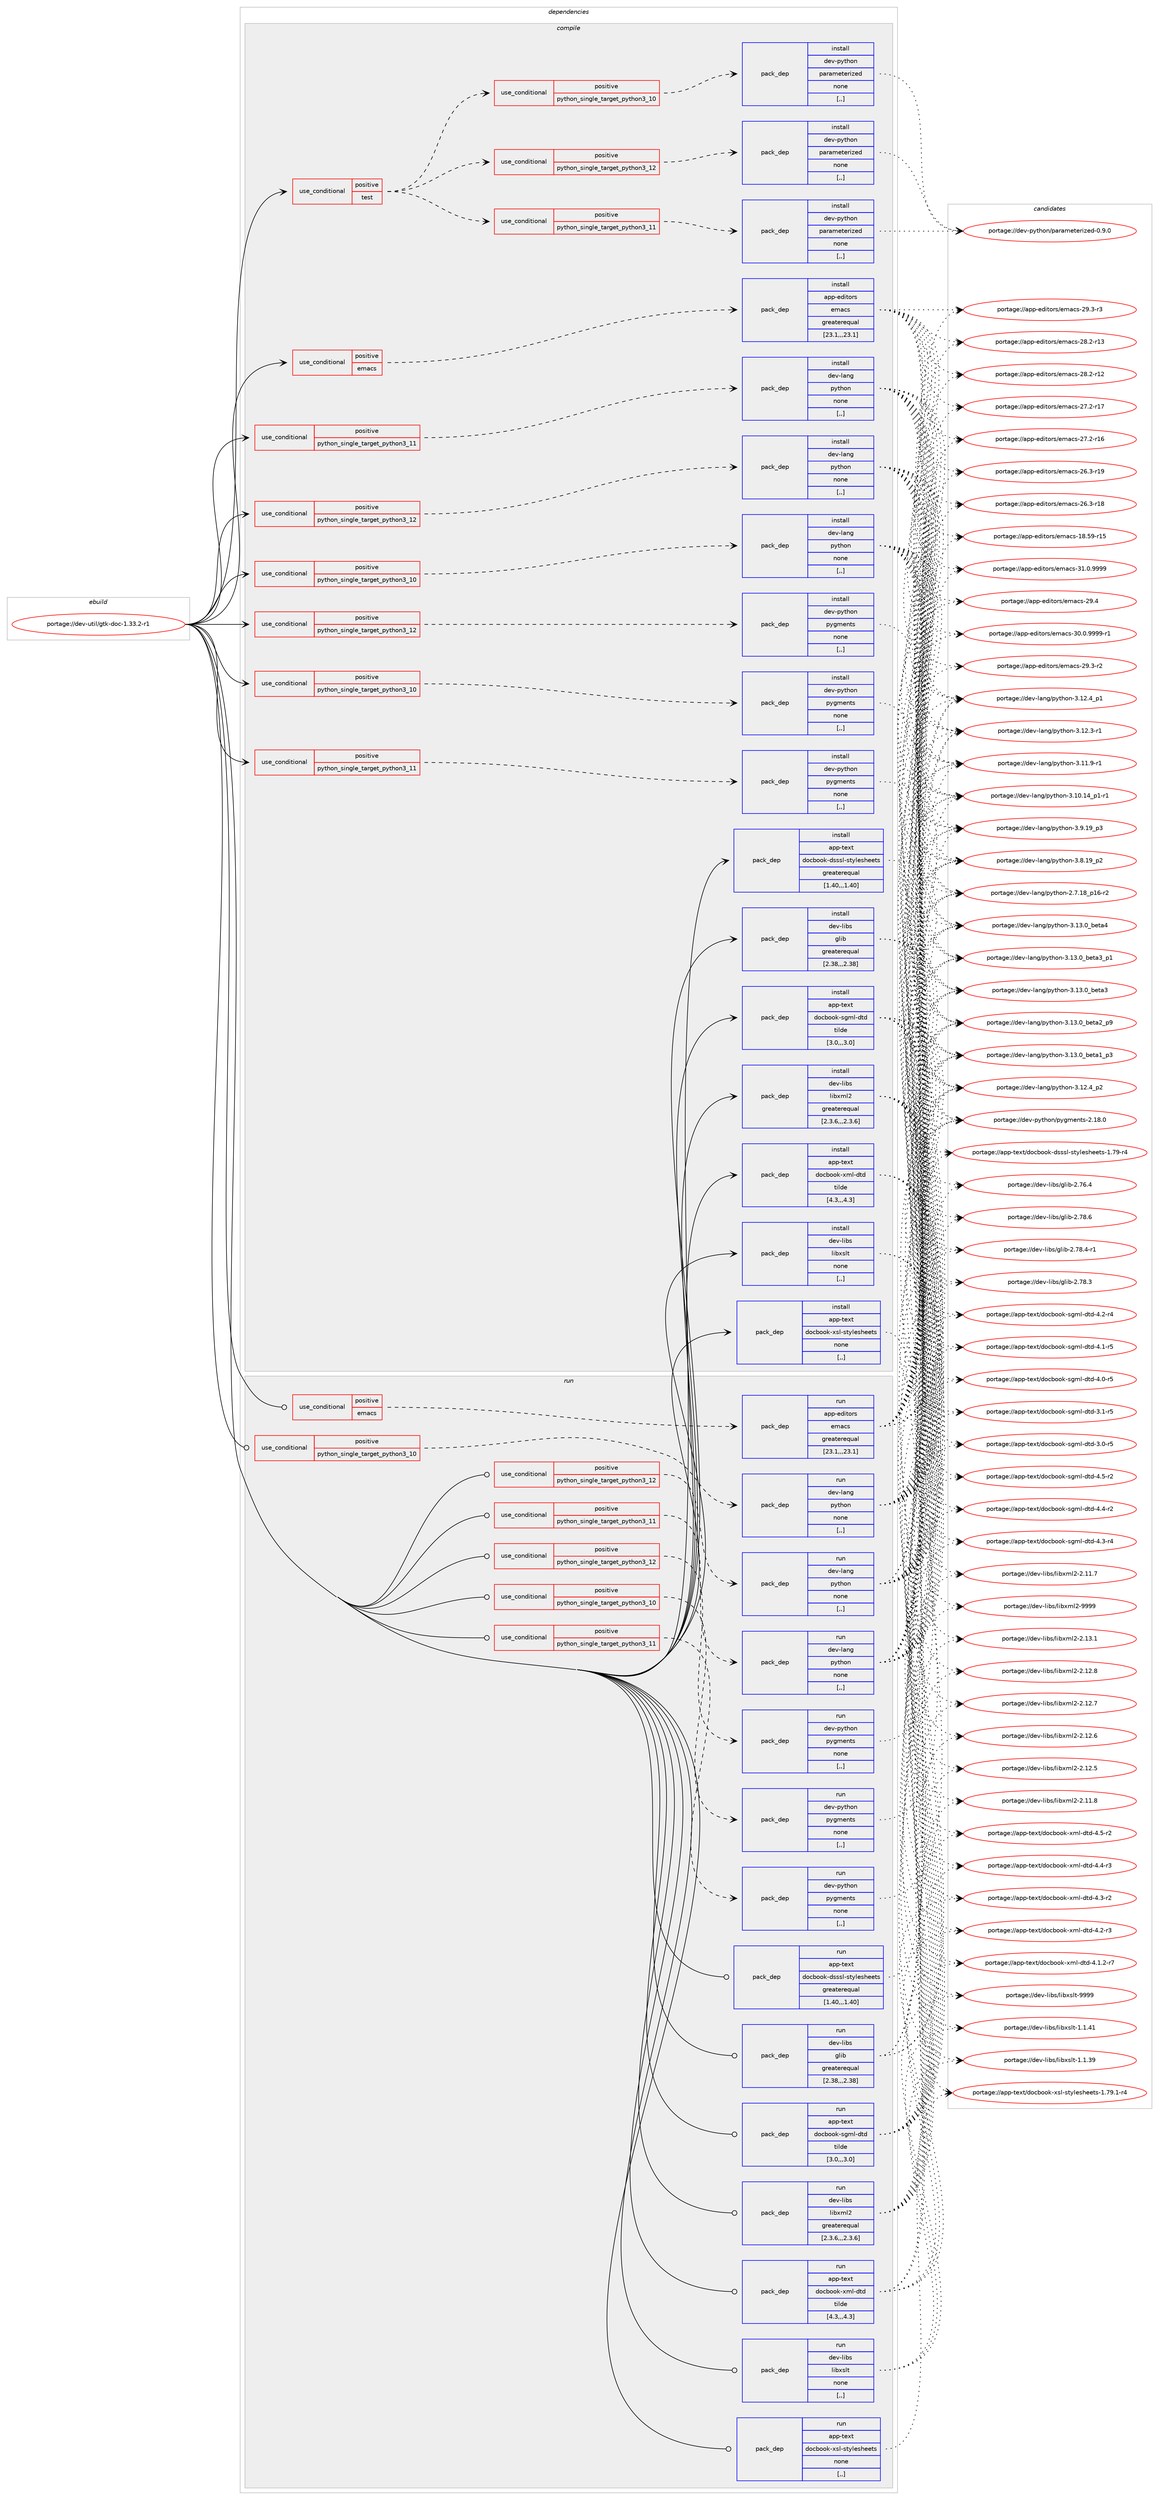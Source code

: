 digraph prolog {

# *************
# Graph options
# *************

newrank=true;
concentrate=true;
compound=true;
graph [rankdir=LR,fontname=Helvetica,fontsize=10,ranksep=1.5];#, ranksep=2.5, nodesep=0.2];
edge  [arrowhead=vee];
node  [fontname=Helvetica,fontsize=10];

# **********
# The ebuild
# **********

subgraph cluster_leftcol {
color=gray;
label=<<i>ebuild</i>>;
id [label="portage://dev-util/gtk-doc-1.33.2-r1", color=red, width=4, href="../dev-util/gtk-doc-1.33.2-r1.svg"];
}

# ****************
# The dependencies
# ****************

subgraph cluster_midcol {
color=gray;
label=<<i>dependencies</i>>;
subgraph cluster_compile {
fillcolor="#eeeeee";
style=filled;
label=<<i>compile</i>>;
subgraph cond60608 {
dependency214892 [label=<<TABLE BORDER="0" CELLBORDER="1" CELLSPACING="0" CELLPADDING="4"><TR><TD ROWSPAN="3" CELLPADDING="10">use_conditional</TD></TR><TR><TD>positive</TD></TR><TR><TD>emacs</TD></TR></TABLE>>, shape=none, color=red];
subgraph pack152875 {
dependency214893 [label=<<TABLE BORDER="0" CELLBORDER="1" CELLSPACING="0" CELLPADDING="4" WIDTH="220"><TR><TD ROWSPAN="6" CELLPADDING="30">pack_dep</TD></TR><TR><TD WIDTH="110">install</TD></TR><TR><TD>app-editors</TD></TR><TR><TD>emacs</TD></TR><TR><TD>greaterequal</TD></TR><TR><TD>[23.1,,,23.1]</TD></TR></TABLE>>, shape=none, color=blue];
}
dependency214892:e -> dependency214893:w [weight=20,style="dashed",arrowhead="vee"];
}
id:e -> dependency214892:w [weight=20,style="solid",arrowhead="vee"];
subgraph cond60609 {
dependency214894 [label=<<TABLE BORDER="0" CELLBORDER="1" CELLSPACING="0" CELLPADDING="4"><TR><TD ROWSPAN="3" CELLPADDING="10">use_conditional</TD></TR><TR><TD>positive</TD></TR><TR><TD>python_single_target_python3_10</TD></TR></TABLE>>, shape=none, color=red];
subgraph pack152876 {
dependency214895 [label=<<TABLE BORDER="0" CELLBORDER="1" CELLSPACING="0" CELLPADDING="4" WIDTH="220"><TR><TD ROWSPAN="6" CELLPADDING="30">pack_dep</TD></TR><TR><TD WIDTH="110">install</TD></TR><TR><TD>dev-lang</TD></TR><TR><TD>python</TD></TR><TR><TD>none</TD></TR><TR><TD>[,,]</TD></TR></TABLE>>, shape=none, color=blue];
}
dependency214894:e -> dependency214895:w [weight=20,style="dashed",arrowhead="vee"];
}
id:e -> dependency214894:w [weight=20,style="solid",arrowhead="vee"];
subgraph cond60610 {
dependency214896 [label=<<TABLE BORDER="0" CELLBORDER="1" CELLSPACING="0" CELLPADDING="4"><TR><TD ROWSPAN="3" CELLPADDING="10">use_conditional</TD></TR><TR><TD>positive</TD></TR><TR><TD>python_single_target_python3_10</TD></TR></TABLE>>, shape=none, color=red];
subgraph pack152877 {
dependency214897 [label=<<TABLE BORDER="0" CELLBORDER="1" CELLSPACING="0" CELLPADDING="4" WIDTH="220"><TR><TD ROWSPAN="6" CELLPADDING="30">pack_dep</TD></TR><TR><TD WIDTH="110">install</TD></TR><TR><TD>dev-python</TD></TR><TR><TD>pygments</TD></TR><TR><TD>none</TD></TR><TR><TD>[,,]</TD></TR></TABLE>>, shape=none, color=blue];
}
dependency214896:e -> dependency214897:w [weight=20,style="dashed",arrowhead="vee"];
}
id:e -> dependency214896:w [weight=20,style="solid",arrowhead="vee"];
subgraph cond60611 {
dependency214898 [label=<<TABLE BORDER="0" CELLBORDER="1" CELLSPACING="0" CELLPADDING="4"><TR><TD ROWSPAN="3" CELLPADDING="10">use_conditional</TD></TR><TR><TD>positive</TD></TR><TR><TD>python_single_target_python3_11</TD></TR></TABLE>>, shape=none, color=red];
subgraph pack152878 {
dependency214899 [label=<<TABLE BORDER="0" CELLBORDER="1" CELLSPACING="0" CELLPADDING="4" WIDTH="220"><TR><TD ROWSPAN="6" CELLPADDING="30">pack_dep</TD></TR><TR><TD WIDTH="110">install</TD></TR><TR><TD>dev-lang</TD></TR><TR><TD>python</TD></TR><TR><TD>none</TD></TR><TR><TD>[,,]</TD></TR></TABLE>>, shape=none, color=blue];
}
dependency214898:e -> dependency214899:w [weight=20,style="dashed",arrowhead="vee"];
}
id:e -> dependency214898:w [weight=20,style="solid",arrowhead="vee"];
subgraph cond60612 {
dependency214900 [label=<<TABLE BORDER="0" CELLBORDER="1" CELLSPACING="0" CELLPADDING="4"><TR><TD ROWSPAN="3" CELLPADDING="10">use_conditional</TD></TR><TR><TD>positive</TD></TR><TR><TD>python_single_target_python3_11</TD></TR></TABLE>>, shape=none, color=red];
subgraph pack152879 {
dependency214901 [label=<<TABLE BORDER="0" CELLBORDER="1" CELLSPACING="0" CELLPADDING="4" WIDTH="220"><TR><TD ROWSPAN="6" CELLPADDING="30">pack_dep</TD></TR><TR><TD WIDTH="110">install</TD></TR><TR><TD>dev-python</TD></TR><TR><TD>pygments</TD></TR><TR><TD>none</TD></TR><TR><TD>[,,]</TD></TR></TABLE>>, shape=none, color=blue];
}
dependency214900:e -> dependency214901:w [weight=20,style="dashed",arrowhead="vee"];
}
id:e -> dependency214900:w [weight=20,style="solid",arrowhead="vee"];
subgraph cond60613 {
dependency214902 [label=<<TABLE BORDER="0" CELLBORDER="1" CELLSPACING="0" CELLPADDING="4"><TR><TD ROWSPAN="3" CELLPADDING="10">use_conditional</TD></TR><TR><TD>positive</TD></TR><TR><TD>python_single_target_python3_12</TD></TR></TABLE>>, shape=none, color=red];
subgraph pack152880 {
dependency214903 [label=<<TABLE BORDER="0" CELLBORDER="1" CELLSPACING="0" CELLPADDING="4" WIDTH="220"><TR><TD ROWSPAN="6" CELLPADDING="30">pack_dep</TD></TR><TR><TD WIDTH="110">install</TD></TR><TR><TD>dev-lang</TD></TR><TR><TD>python</TD></TR><TR><TD>none</TD></TR><TR><TD>[,,]</TD></TR></TABLE>>, shape=none, color=blue];
}
dependency214902:e -> dependency214903:w [weight=20,style="dashed",arrowhead="vee"];
}
id:e -> dependency214902:w [weight=20,style="solid",arrowhead="vee"];
subgraph cond60614 {
dependency214904 [label=<<TABLE BORDER="0" CELLBORDER="1" CELLSPACING="0" CELLPADDING="4"><TR><TD ROWSPAN="3" CELLPADDING="10">use_conditional</TD></TR><TR><TD>positive</TD></TR><TR><TD>python_single_target_python3_12</TD></TR></TABLE>>, shape=none, color=red];
subgraph pack152881 {
dependency214905 [label=<<TABLE BORDER="0" CELLBORDER="1" CELLSPACING="0" CELLPADDING="4" WIDTH="220"><TR><TD ROWSPAN="6" CELLPADDING="30">pack_dep</TD></TR><TR><TD WIDTH="110">install</TD></TR><TR><TD>dev-python</TD></TR><TR><TD>pygments</TD></TR><TR><TD>none</TD></TR><TR><TD>[,,]</TD></TR></TABLE>>, shape=none, color=blue];
}
dependency214904:e -> dependency214905:w [weight=20,style="dashed",arrowhead="vee"];
}
id:e -> dependency214904:w [weight=20,style="solid",arrowhead="vee"];
subgraph cond60615 {
dependency214906 [label=<<TABLE BORDER="0" CELLBORDER="1" CELLSPACING="0" CELLPADDING="4"><TR><TD ROWSPAN="3" CELLPADDING="10">use_conditional</TD></TR><TR><TD>positive</TD></TR><TR><TD>test</TD></TR></TABLE>>, shape=none, color=red];
subgraph cond60616 {
dependency214907 [label=<<TABLE BORDER="0" CELLBORDER="1" CELLSPACING="0" CELLPADDING="4"><TR><TD ROWSPAN="3" CELLPADDING="10">use_conditional</TD></TR><TR><TD>positive</TD></TR><TR><TD>python_single_target_python3_10</TD></TR></TABLE>>, shape=none, color=red];
subgraph pack152882 {
dependency214908 [label=<<TABLE BORDER="0" CELLBORDER="1" CELLSPACING="0" CELLPADDING="4" WIDTH="220"><TR><TD ROWSPAN="6" CELLPADDING="30">pack_dep</TD></TR><TR><TD WIDTH="110">install</TD></TR><TR><TD>dev-python</TD></TR><TR><TD>parameterized</TD></TR><TR><TD>none</TD></TR><TR><TD>[,,]</TD></TR></TABLE>>, shape=none, color=blue];
}
dependency214907:e -> dependency214908:w [weight=20,style="dashed",arrowhead="vee"];
}
dependency214906:e -> dependency214907:w [weight=20,style="dashed",arrowhead="vee"];
subgraph cond60617 {
dependency214909 [label=<<TABLE BORDER="0" CELLBORDER="1" CELLSPACING="0" CELLPADDING="4"><TR><TD ROWSPAN="3" CELLPADDING="10">use_conditional</TD></TR><TR><TD>positive</TD></TR><TR><TD>python_single_target_python3_11</TD></TR></TABLE>>, shape=none, color=red];
subgraph pack152883 {
dependency214910 [label=<<TABLE BORDER="0" CELLBORDER="1" CELLSPACING="0" CELLPADDING="4" WIDTH="220"><TR><TD ROWSPAN="6" CELLPADDING="30">pack_dep</TD></TR><TR><TD WIDTH="110">install</TD></TR><TR><TD>dev-python</TD></TR><TR><TD>parameterized</TD></TR><TR><TD>none</TD></TR><TR><TD>[,,]</TD></TR></TABLE>>, shape=none, color=blue];
}
dependency214909:e -> dependency214910:w [weight=20,style="dashed",arrowhead="vee"];
}
dependency214906:e -> dependency214909:w [weight=20,style="dashed",arrowhead="vee"];
subgraph cond60618 {
dependency214911 [label=<<TABLE BORDER="0" CELLBORDER="1" CELLSPACING="0" CELLPADDING="4"><TR><TD ROWSPAN="3" CELLPADDING="10">use_conditional</TD></TR><TR><TD>positive</TD></TR><TR><TD>python_single_target_python3_12</TD></TR></TABLE>>, shape=none, color=red];
subgraph pack152884 {
dependency214912 [label=<<TABLE BORDER="0" CELLBORDER="1" CELLSPACING="0" CELLPADDING="4" WIDTH="220"><TR><TD ROWSPAN="6" CELLPADDING="30">pack_dep</TD></TR><TR><TD WIDTH="110">install</TD></TR><TR><TD>dev-python</TD></TR><TR><TD>parameterized</TD></TR><TR><TD>none</TD></TR><TR><TD>[,,]</TD></TR></TABLE>>, shape=none, color=blue];
}
dependency214911:e -> dependency214912:w [weight=20,style="dashed",arrowhead="vee"];
}
dependency214906:e -> dependency214911:w [weight=20,style="dashed",arrowhead="vee"];
}
id:e -> dependency214906:w [weight=20,style="solid",arrowhead="vee"];
subgraph pack152885 {
dependency214913 [label=<<TABLE BORDER="0" CELLBORDER="1" CELLSPACING="0" CELLPADDING="4" WIDTH="220"><TR><TD ROWSPAN="6" CELLPADDING="30">pack_dep</TD></TR><TR><TD WIDTH="110">install</TD></TR><TR><TD>app-text</TD></TR><TR><TD>docbook-dsssl-stylesheets</TD></TR><TR><TD>greaterequal</TD></TR><TR><TD>[1.40,,,1.40]</TD></TR></TABLE>>, shape=none, color=blue];
}
id:e -> dependency214913:w [weight=20,style="solid",arrowhead="vee"];
subgraph pack152886 {
dependency214914 [label=<<TABLE BORDER="0" CELLBORDER="1" CELLSPACING="0" CELLPADDING="4" WIDTH="220"><TR><TD ROWSPAN="6" CELLPADDING="30">pack_dep</TD></TR><TR><TD WIDTH="110">install</TD></TR><TR><TD>app-text</TD></TR><TR><TD>docbook-sgml-dtd</TD></TR><TR><TD>tilde</TD></TR><TR><TD>[3.0,,,3.0]</TD></TR></TABLE>>, shape=none, color=blue];
}
id:e -> dependency214914:w [weight=20,style="solid",arrowhead="vee"];
subgraph pack152887 {
dependency214915 [label=<<TABLE BORDER="0" CELLBORDER="1" CELLSPACING="0" CELLPADDING="4" WIDTH="220"><TR><TD ROWSPAN="6" CELLPADDING="30">pack_dep</TD></TR><TR><TD WIDTH="110">install</TD></TR><TR><TD>app-text</TD></TR><TR><TD>docbook-xml-dtd</TD></TR><TR><TD>tilde</TD></TR><TR><TD>[4.3,,,4.3]</TD></TR></TABLE>>, shape=none, color=blue];
}
id:e -> dependency214915:w [weight=20,style="solid",arrowhead="vee"];
subgraph pack152888 {
dependency214916 [label=<<TABLE BORDER="0" CELLBORDER="1" CELLSPACING="0" CELLPADDING="4" WIDTH="220"><TR><TD ROWSPAN="6" CELLPADDING="30">pack_dep</TD></TR><TR><TD WIDTH="110">install</TD></TR><TR><TD>app-text</TD></TR><TR><TD>docbook-xsl-stylesheets</TD></TR><TR><TD>none</TD></TR><TR><TD>[,,]</TD></TR></TABLE>>, shape=none, color=blue];
}
id:e -> dependency214916:w [weight=20,style="solid",arrowhead="vee"];
subgraph pack152889 {
dependency214917 [label=<<TABLE BORDER="0" CELLBORDER="1" CELLSPACING="0" CELLPADDING="4" WIDTH="220"><TR><TD ROWSPAN="6" CELLPADDING="30">pack_dep</TD></TR><TR><TD WIDTH="110">install</TD></TR><TR><TD>dev-libs</TD></TR><TR><TD>glib</TD></TR><TR><TD>greaterequal</TD></TR><TR><TD>[2.38,,,2.38]</TD></TR></TABLE>>, shape=none, color=blue];
}
id:e -> dependency214917:w [weight=20,style="solid",arrowhead="vee"];
subgraph pack152890 {
dependency214918 [label=<<TABLE BORDER="0" CELLBORDER="1" CELLSPACING="0" CELLPADDING="4" WIDTH="220"><TR><TD ROWSPAN="6" CELLPADDING="30">pack_dep</TD></TR><TR><TD WIDTH="110">install</TD></TR><TR><TD>dev-libs</TD></TR><TR><TD>libxml2</TD></TR><TR><TD>greaterequal</TD></TR><TR><TD>[2.3.6,,,2.3.6]</TD></TR></TABLE>>, shape=none, color=blue];
}
id:e -> dependency214918:w [weight=20,style="solid",arrowhead="vee"];
subgraph pack152891 {
dependency214919 [label=<<TABLE BORDER="0" CELLBORDER="1" CELLSPACING="0" CELLPADDING="4" WIDTH="220"><TR><TD ROWSPAN="6" CELLPADDING="30">pack_dep</TD></TR><TR><TD WIDTH="110">install</TD></TR><TR><TD>dev-libs</TD></TR><TR><TD>libxslt</TD></TR><TR><TD>none</TD></TR><TR><TD>[,,]</TD></TR></TABLE>>, shape=none, color=blue];
}
id:e -> dependency214919:w [weight=20,style="solid",arrowhead="vee"];
}
subgraph cluster_compileandrun {
fillcolor="#eeeeee";
style=filled;
label=<<i>compile and run</i>>;
}
subgraph cluster_run {
fillcolor="#eeeeee";
style=filled;
label=<<i>run</i>>;
subgraph cond60619 {
dependency214920 [label=<<TABLE BORDER="0" CELLBORDER="1" CELLSPACING="0" CELLPADDING="4"><TR><TD ROWSPAN="3" CELLPADDING="10">use_conditional</TD></TR><TR><TD>positive</TD></TR><TR><TD>emacs</TD></TR></TABLE>>, shape=none, color=red];
subgraph pack152892 {
dependency214921 [label=<<TABLE BORDER="0" CELLBORDER="1" CELLSPACING="0" CELLPADDING="4" WIDTH="220"><TR><TD ROWSPAN="6" CELLPADDING="30">pack_dep</TD></TR><TR><TD WIDTH="110">run</TD></TR><TR><TD>app-editors</TD></TR><TR><TD>emacs</TD></TR><TR><TD>greaterequal</TD></TR><TR><TD>[23.1,,,23.1]</TD></TR></TABLE>>, shape=none, color=blue];
}
dependency214920:e -> dependency214921:w [weight=20,style="dashed",arrowhead="vee"];
}
id:e -> dependency214920:w [weight=20,style="solid",arrowhead="odot"];
subgraph cond60620 {
dependency214922 [label=<<TABLE BORDER="0" CELLBORDER="1" CELLSPACING="0" CELLPADDING="4"><TR><TD ROWSPAN="3" CELLPADDING="10">use_conditional</TD></TR><TR><TD>positive</TD></TR><TR><TD>python_single_target_python3_10</TD></TR></TABLE>>, shape=none, color=red];
subgraph pack152893 {
dependency214923 [label=<<TABLE BORDER="0" CELLBORDER="1" CELLSPACING="0" CELLPADDING="4" WIDTH="220"><TR><TD ROWSPAN="6" CELLPADDING="30">pack_dep</TD></TR><TR><TD WIDTH="110">run</TD></TR><TR><TD>dev-lang</TD></TR><TR><TD>python</TD></TR><TR><TD>none</TD></TR><TR><TD>[,,]</TD></TR></TABLE>>, shape=none, color=blue];
}
dependency214922:e -> dependency214923:w [weight=20,style="dashed",arrowhead="vee"];
}
id:e -> dependency214922:w [weight=20,style="solid",arrowhead="odot"];
subgraph cond60621 {
dependency214924 [label=<<TABLE BORDER="0" CELLBORDER="1" CELLSPACING="0" CELLPADDING="4"><TR><TD ROWSPAN="3" CELLPADDING="10">use_conditional</TD></TR><TR><TD>positive</TD></TR><TR><TD>python_single_target_python3_10</TD></TR></TABLE>>, shape=none, color=red];
subgraph pack152894 {
dependency214925 [label=<<TABLE BORDER="0" CELLBORDER="1" CELLSPACING="0" CELLPADDING="4" WIDTH="220"><TR><TD ROWSPAN="6" CELLPADDING="30">pack_dep</TD></TR><TR><TD WIDTH="110">run</TD></TR><TR><TD>dev-python</TD></TR><TR><TD>pygments</TD></TR><TR><TD>none</TD></TR><TR><TD>[,,]</TD></TR></TABLE>>, shape=none, color=blue];
}
dependency214924:e -> dependency214925:w [weight=20,style="dashed",arrowhead="vee"];
}
id:e -> dependency214924:w [weight=20,style="solid",arrowhead="odot"];
subgraph cond60622 {
dependency214926 [label=<<TABLE BORDER="0" CELLBORDER="1" CELLSPACING="0" CELLPADDING="4"><TR><TD ROWSPAN="3" CELLPADDING="10">use_conditional</TD></TR><TR><TD>positive</TD></TR><TR><TD>python_single_target_python3_11</TD></TR></TABLE>>, shape=none, color=red];
subgraph pack152895 {
dependency214927 [label=<<TABLE BORDER="0" CELLBORDER="1" CELLSPACING="0" CELLPADDING="4" WIDTH="220"><TR><TD ROWSPAN="6" CELLPADDING="30">pack_dep</TD></TR><TR><TD WIDTH="110">run</TD></TR><TR><TD>dev-lang</TD></TR><TR><TD>python</TD></TR><TR><TD>none</TD></TR><TR><TD>[,,]</TD></TR></TABLE>>, shape=none, color=blue];
}
dependency214926:e -> dependency214927:w [weight=20,style="dashed",arrowhead="vee"];
}
id:e -> dependency214926:w [weight=20,style="solid",arrowhead="odot"];
subgraph cond60623 {
dependency214928 [label=<<TABLE BORDER="0" CELLBORDER="1" CELLSPACING="0" CELLPADDING="4"><TR><TD ROWSPAN="3" CELLPADDING="10">use_conditional</TD></TR><TR><TD>positive</TD></TR><TR><TD>python_single_target_python3_11</TD></TR></TABLE>>, shape=none, color=red];
subgraph pack152896 {
dependency214929 [label=<<TABLE BORDER="0" CELLBORDER="1" CELLSPACING="0" CELLPADDING="4" WIDTH="220"><TR><TD ROWSPAN="6" CELLPADDING="30">pack_dep</TD></TR><TR><TD WIDTH="110">run</TD></TR><TR><TD>dev-python</TD></TR><TR><TD>pygments</TD></TR><TR><TD>none</TD></TR><TR><TD>[,,]</TD></TR></TABLE>>, shape=none, color=blue];
}
dependency214928:e -> dependency214929:w [weight=20,style="dashed",arrowhead="vee"];
}
id:e -> dependency214928:w [weight=20,style="solid",arrowhead="odot"];
subgraph cond60624 {
dependency214930 [label=<<TABLE BORDER="0" CELLBORDER="1" CELLSPACING="0" CELLPADDING="4"><TR><TD ROWSPAN="3" CELLPADDING="10">use_conditional</TD></TR><TR><TD>positive</TD></TR><TR><TD>python_single_target_python3_12</TD></TR></TABLE>>, shape=none, color=red];
subgraph pack152897 {
dependency214931 [label=<<TABLE BORDER="0" CELLBORDER="1" CELLSPACING="0" CELLPADDING="4" WIDTH="220"><TR><TD ROWSPAN="6" CELLPADDING="30">pack_dep</TD></TR><TR><TD WIDTH="110">run</TD></TR><TR><TD>dev-lang</TD></TR><TR><TD>python</TD></TR><TR><TD>none</TD></TR><TR><TD>[,,]</TD></TR></TABLE>>, shape=none, color=blue];
}
dependency214930:e -> dependency214931:w [weight=20,style="dashed",arrowhead="vee"];
}
id:e -> dependency214930:w [weight=20,style="solid",arrowhead="odot"];
subgraph cond60625 {
dependency214932 [label=<<TABLE BORDER="0" CELLBORDER="1" CELLSPACING="0" CELLPADDING="4"><TR><TD ROWSPAN="3" CELLPADDING="10">use_conditional</TD></TR><TR><TD>positive</TD></TR><TR><TD>python_single_target_python3_12</TD></TR></TABLE>>, shape=none, color=red];
subgraph pack152898 {
dependency214933 [label=<<TABLE BORDER="0" CELLBORDER="1" CELLSPACING="0" CELLPADDING="4" WIDTH="220"><TR><TD ROWSPAN="6" CELLPADDING="30">pack_dep</TD></TR><TR><TD WIDTH="110">run</TD></TR><TR><TD>dev-python</TD></TR><TR><TD>pygments</TD></TR><TR><TD>none</TD></TR><TR><TD>[,,]</TD></TR></TABLE>>, shape=none, color=blue];
}
dependency214932:e -> dependency214933:w [weight=20,style="dashed",arrowhead="vee"];
}
id:e -> dependency214932:w [weight=20,style="solid",arrowhead="odot"];
subgraph pack152899 {
dependency214934 [label=<<TABLE BORDER="0" CELLBORDER="1" CELLSPACING="0" CELLPADDING="4" WIDTH="220"><TR><TD ROWSPAN="6" CELLPADDING="30">pack_dep</TD></TR><TR><TD WIDTH="110">run</TD></TR><TR><TD>app-text</TD></TR><TR><TD>docbook-dsssl-stylesheets</TD></TR><TR><TD>greaterequal</TD></TR><TR><TD>[1.40,,,1.40]</TD></TR></TABLE>>, shape=none, color=blue];
}
id:e -> dependency214934:w [weight=20,style="solid",arrowhead="odot"];
subgraph pack152900 {
dependency214935 [label=<<TABLE BORDER="0" CELLBORDER="1" CELLSPACING="0" CELLPADDING="4" WIDTH="220"><TR><TD ROWSPAN="6" CELLPADDING="30">pack_dep</TD></TR><TR><TD WIDTH="110">run</TD></TR><TR><TD>app-text</TD></TR><TR><TD>docbook-sgml-dtd</TD></TR><TR><TD>tilde</TD></TR><TR><TD>[3.0,,,3.0]</TD></TR></TABLE>>, shape=none, color=blue];
}
id:e -> dependency214935:w [weight=20,style="solid",arrowhead="odot"];
subgraph pack152901 {
dependency214936 [label=<<TABLE BORDER="0" CELLBORDER="1" CELLSPACING="0" CELLPADDING="4" WIDTH="220"><TR><TD ROWSPAN="6" CELLPADDING="30">pack_dep</TD></TR><TR><TD WIDTH="110">run</TD></TR><TR><TD>app-text</TD></TR><TR><TD>docbook-xml-dtd</TD></TR><TR><TD>tilde</TD></TR><TR><TD>[4.3,,,4.3]</TD></TR></TABLE>>, shape=none, color=blue];
}
id:e -> dependency214936:w [weight=20,style="solid",arrowhead="odot"];
subgraph pack152902 {
dependency214937 [label=<<TABLE BORDER="0" CELLBORDER="1" CELLSPACING="0" CELLPADDING="4" WIDTH="220"><TR><TD ROWSPAN="6" CELLPADDING="30">pack_dep</TD></TR><TR><TD WIDTH="110">run</TD></TR><TR><TD>app-text</TD></TR><TR><TD>docbook-xsl-stylesheets</TD></TR><TR><TD>none</TD></TR><TR><TD>[,,]</TD></TR></TABLE>>, shape=none, color=blue];
}
id:e -> dependency214937:w [weight=20,style="solid",arrowhead="odot"];
subgraph pack152903 {
dependency214938 [label=<<TABLE BORDER="0" CELLBORDER="1" CELLSPACING="0" CELLPADDING="4" WIDTH="220"><TR><TD ROWSPAN="6" CELLPADDING="30">pack_dep</TD></TR><TR><TD WIDTH="110">run</TD></TR><TR><TD>dev-libs</TD></TR><TR><TD>glib</TD></TR><TR><TD>greaterequal</TD></TR><TR><TD>[2.38,,,2.38]</TD></TR></TABLE>>, shape=none, color=blue];
}
id:e -> dependency214938:w [weight=20,style="solid",arrowhead="odot"];
subgraph pack152904 {
dependency214939 [label=<<TABLE BORDER="0" CELLBORDER="1" CELLSPACING="0" CELLPADDING="4" WIDTH="220"><TR><TD ROWSPAN="6" CELLPADDING="30">pack_dep</TD></TR><TR><TD WIDTH="110">run</TD></TR><TR><TD>dev-libs</TD></TR><TR><TD>libxml2</TD></TR><TR><TD>greaterequal</TD></TR><TR><TD>[2.3.6,,,2.3.6]</TD></TR></TABLE>>, shape=none, color=blue];
}
id:e -> dependency214939:w [weight=20,style="solid",arrowhead="odot"];
subgraph pack152905 {
dependency214940 [label=<<TABLE BORDER="0" CELLBORDER="1" CELLSPACING="0" CELLPADDING="4" WIDTH="220"><TR><TD ROWSPAN="6" CELLPADDING="30">pack_dep</TD></TR><TR><TD WIDTH="110">run</TD></TR><TR><TD>dev-libs</TD></TR><TR><TD>libxslt</TD></TR><TR><TD>none</TD></TR><TR><TD>[,,]</TD></TR></TABLE>>, shape=none, color=blue];
}
id:e -> dependency214940:w [weight=20,style="solid",arrowhead="odot"];
}
}

# **************
# The candidates
# **************

subgraph cluster_choices {
rank=same;
color=gray;
label=<<i>candidates</i>>;

subgraph choice152875 {
color=black;
nodesep=1;
choice971121124510110010511611111411547101109979911545514946484657575757 [label="portage://app-editors/emacs-31.0.9999", color=red, width=4,href="../app-editors/emacs-31.0.9999.svg"];
choice9711211245101100105116111114115471011099799115455148464846575757574511449 [label="portage://app-editors/emacs-30.0.9999-r1", color=red, width=4,href="../app-editors/emacs-30.0.9999-r1.svg"];
choice97112112451011001051161111141154710110997991154550574652 [label="portage://app-editors/emacs-29.4", color=red, width=4,href="../app-editors/emacs-29.4.svg"];
choice971121124510110010511611111411547101109979911545505746514511451 [label="portage://app-editors/emacs-29.3-r3", color=red, width=4,href="../app-editors/emacs-29.3-r3.svg"];
choice971121124510110010511611111411547101109979911545505746514511450 [label="portage://app-editors/emacs-29.3-r2", color=red, width=4,href="../app-editors/emacs-29.3-r2.svg"];
choice97112112451011001051161111141154710110997991154550564650451144951 [label="portage://app-editors/emacs-28.2-r13", color=red, width=4,href="../app-editors/emacs-28.2-r13.svg"];
choice97112112451011001051161111141154710110997991154550564650451144950 [label="portage://app-editors/emacs-28.2-r12", color=red, width=4,href="../app-editors/emacs-28.2-r12.svg"];
choice97112112451011001051161111141154710110997991154550554650451144955 [label="portage://app-editors/emacs-27.2-r17", color=red, width=4,href="../app-editors/emacs-27.2-r17.svg"];
choice97112112451011001051161111141154710110997991154550554650451144954 [label="portage://app-editors/emacs-27.2-r16", color=red, width=4,href="../app-editors/emacs-27.2-r16.svg"];
choice97112112451011001051161111141154710110997991154550544651451144957 [label="portage://app-editors/emacs-26.3-r19", color=red, width=4,href="../app-editors/emacs-26.3-r19.svg"];
choice97112112451011001051161111141154710110997991154550544651451144956 [label="portage://app-editors/emacs-26.3-r18", color=red, width=4,href="../app-editors/emacs-26.3-r18.svg"];
choice9711211245101100105116111114115471011099799115454956465357451144953 [label="portage://app-editors/emacs-18.59-r15", color=red, width=4,href="../app-editors/emacs-18.59-r15.svg"];
dependency214893:e -> choice971121124510110010511611111411547101109979911545514946484657575757:w [style=dotted,weight="100"];
dependency214893:e -> choice9711211245101100105116111114115471011099799115455148464846575757574511449:w [style=dotted,weight="100"];
dependency214893:e -> choice97112112451011001051161111141154710110997991154550574652:w [style=dotted,weight="100"];
dependency214893:e -> choice971121124510110010511611111411547101109979911545505746514511451:w [style=dotted,weight="100"];
dependency214893:e -> choice971121124510110010511611111411547101109979911545505746514511450:w [style=dotted,weight="100"];
dependency214893:e -> choice97112112451011001051161111141154710110997991154550564650451144951:w [style=dotted,weight="100"];
dependency214893:e -> choice97112112451011001051161111141154710110997991154550564650451144950:w [style=dotted,weight="100"];
dependency214893:e -> choice97112112451011001051161111141154710110997991154550554650451144955:w [style=dotted,weight="100"];
dependency214893:e -> choice97112112451011001051161111141154710110997991154550554650451144954:w [style=dotted,weight="100"];
dependency214893:e -> choice97112112451011001051161111141154710110997991154550544651451144957:w [style=dotted,weight="100"];
dependency214893:e -> choice97112112451011001051161111141154710110997991154550544651451144956:w [style=dotted,weight="100"];
dependency214893:e -> choice9711211245101100105116111114115471011099799115454956465357451144953:w [style=dotted,weight="100"];
}
subgraph choice152876 {
color=black;
nodesep=1;
choice1001011184510897110103471121211161041111104551464951464895981011169752 [label="portage://dev-lang/python-3.13.0_beta4", color=red, width=4,href="../dev-lang/python-3.13.0_beta4.svg"];
choice10010111845108971101034711212111610411111045514649514648959810111697519511249 [label="portage://dev-lang/python-3.13.0_beta3_p1", color=red, width=4,href="../dev-lang/python-3.13.0_beta3_p1.svg"];
choice1001011184510897110103471121211161041111104551464951464895981011169751 [label="portage://dev-lang/python-3.13.0_beta3", color=red, width=4,href="../dev-lang/python-3.13.0_beta3.svg"];
choice10010111845108971101034711212111610411111045514649514648959810111697509511257 [label="portage://dev-lang/python-3.13.0_beta2_p9", color=red, width=4,href="../dev-lang/python-3.13.0_beta2_p9.svg"];
choice10010111845108971101034711212111610411111045514649514648959810111697499511251 [label="portage://dev-lang/python-3.13.0_beta1_p3", color=red, width=4,href="../dev-lang/python-3.13.0_beta1_p3.svg"];
choice100101118451089711010347112121116104111110455146495046529511250 [label="portage://dev-lang/python-3.12.4_p2", color=red, width=4,href="../dev-lang/python-3.12.4_p2.svg"];
choice100101118451089711010347112121116104111110455146495046529511249 [label="portage://dev-lang/python-3.12.4_p1", color=red, width=4,href="../dev-lang/python-3.12.4_p1.svg"];
choice100101118451089711010347112121116104111110455146495046514511449 [label="portage://dev-lang/python-3.12.3-r1", color=red, width=4,href="../dev-lang/python-3.12.3-r1.svg"];
choice100101118451089711010347112121116104111110455146494946574511449 [label="portage://dev-lang/python-3.11.9-r1", color=red, width=4,href="../dev-lang/python-3.11.9-r1.svg"];
choice100101118451089711010347112121116104111110455146494846495295112494511449 [label="portage://dev-lang/python-3.10.14_p1-r1", color=red, width=4,href="../dev-lang/python-3.10.14_p1-r1.svg"];
choice100101118451089711010347112121116104111110455146574649579511251 [label="portage://dev-lang/python-3.9.19_p3", color=red, width=4,href="../dev-lang/python-3.9.19_p3.svg"];
choice100101118451089711010347112121116104111110455146564649579511250 [label="portage://dev-lang/python-3.8.19_p2", color=red, width=4,href="../dev-lang/python-3.8.19_p2.svg"];
choice100101118451089711010347112121116104111110455046554649569511249544511450 [label="portage://dev-lang/python-2.7.18_p16-r2", color=red, width=4,href="../dev-lang/python-2.7.18_p16-r2.svg"];
dependency214895:e -> choice1001011184510897110103471121211161041111104551464951464895981011169752:w [style=dotted,weight="100"];
dependency214895:e -> choice10010111845108971101034711212111610411111045514649514648959810111697519511249:w [style=dotted,weight="100"];
dependency214895:e -> choice1001011184510897110103471121211161041111104551464951464895981011169751:w [style=dotted,weight="100"];
dependency214895:e -> choice10010111845108971101034711212111610411111045514649514648959810111697509511257:w [style=dotted,weight="100"];
dependency214895:e -> choice10010111845108971101034711212111610411111045514649514648959810111697499511251:w [style=dotted,weight="100"];
dependency214895:e -> choice100101118451089711010347112121116104111110455146495046529511250:w [style=dotted,weight="100"];
dependency214895:e -> choice100101118451089711010347112121116104111110455146495046529511249:w [style=dotted,weight="100"];
dependency214895:e -> choice100101118451089711010347112121116104111110455146495046514511449:w [style=dotted,weight="100"];
dependency214895:e -> choice100101118451089711010347112121116104111110455146494946574511449:w [style=dotted,weight="100"];
dependency214895:e -> choice100101118451089711010347112121116104111110455146494846495295112494511449:w [style=dotted,weight="100"];
dependency214895:e -> choice100101118451089711010347112121116104111110455146574649579511251:w [style=dotted,weight="100"];
dependency214895:e -> choice100101118451089711010347112121116104111110455146564649579511250:w [style=dotted,weight="100"];
dependency214895:e -> choice100101118451089711010347112121116104111110455046554649569511249544511450:w [style=dotted,weight="100"];
}
subgraph choice152877 {
color=black;
nodesep=1;
choice100101118451121211161041111104711212110310910111011611545504649564648 [label="portage://dev-python/pygments-2.18.0", color=red, width=4,href="../dev-python/pygments-2.18.0.svg"];
dependency214897:e -> choice100101118451121211161041111104711212110310910111011611545504649564648:w [style=dotted,weight="100"];
}
subgraph choice152878 {
color=black;
nodesep=1;
choice1001011184510897110103471121211161041111104551464951464895981011169752 [label="portage://dev-lang/python-3.13.0_beta4", color=red, width=4,href="../dev-lang/python-3.13.0_beta4.svg"];
choice10010111845108971101034711212111610411111045514649514648959810111697519511249 [label="portage://dev-lang/python-3.13.0_beta3_p1", color=red, width=4,href="../dev-lang/python-3.13.0_beta3_p1.svg"];
choice1001011184510897110103471121211161041111104551464951464895981011169751 [label="portage://dev-lang/python-3.13.0_beta3", color=red, width=4,href="../dev-lang/python-3.13.0_beta3.svg"];
choice10010111845108971101034711212111610411111045514649514648959810111697509511257 [label="portage://dev-lang/python-3.13.0_beta2_p9", color=red, width=4,href="../dev-lang/python-3.13.0_beta2_p9.svg"];
choice10010111845108971101034711212111610411111045514649514648959810111697499511251 [label="portage://dev-lang/python-3.13.0_beta1_p3", color=red, width=4,href="../dev-lang/python-3.13.0_beta1_p3.svg"];
choice100101118451089711010347112121116104111110455146495046529511250 [label="portage://dev-lang/python-3.12.4_p2", color=red, width=4,href="../dev-lang/python-3.12.4_p2.svg"];
choice100101118451089711010347112121116104111110455146495046529511249 [label="portage://dev-lang/python-3.12.4_p1", color=red, width=4,href="../dev-lang/python-3.12.4_p1.svg"];
choice100101118451089711010347112121116104111110455146495046514511449 [label="portage://dev-lang/python-3.12.3-r1", color=red, width=4,href="../dev-lang/python-3.12.3-r1.svg"];
choice100101118451089711010347112121116104111110455146494946574511449 [label="portage://dev-lang/python-3.11.9-r1", color=red, width=4,href="../dev-lang/python-3.11.9-r1.svg"];
choice100101118451089711010347112121116104111110455146494846495295112494511449 [label="portage://dev-lang/python-3.10.14_p1-r1", color=red, width=4,href="../dev-lang/python-3.10.14_p1-r1.svg"];
choice100101118451089711010347112121116104111110455146574649579511251 [label="portage://dev-lang/python-3.9.19_p3", color=red, width=4,href="../dev-lang/python-3.9.19_p3.svg"];
choice100101118451089711010347112121116104111110455146564649579511250 [label="portage://dev-lang/python-3.8.19_p2", color=red, width=4,href="../dev-lang/python-3.8.19_p2.svg"];
choice100101118451089711010347112121116104111110455046554649569511249544511450 [label="portage://dev-lang/python-2.7.18_p16-r2", color=red, width=4,href="../dev-lang/python-2.7.18_p16-r2.svg"];
dependency214899:e -> choice1001011184510897110103471121211161041111104551464951464895981011169752:w [style=dotted,weight="100"];
dependency214899:e -> choice10010111845108971101034711212111610411111045514649514648959810111697519511249:w [style=dotted,weight="100"];
dependency214899:e -> choice1001011184510897110103471121211161041111104551464951464895981011169751:w [style=dotted,weight="100"];
dependency214899:e -> choice10010111845108971101034711212111610411111045514649514648959810111697509511257:w [style=dotted,weight="100"];
dependency214899:e -> choice10010111845108971101034711212111610411111045514649514648959810111697499511251:w [style=dotted,weight="100"];
dependency214899:e -> choice100101118451089711010347112121116104111110455146495046529511250:w [style=dotted,weight="100"];
dependency214899:e -> choice100101118451089711010347112121116104111110455146495046529511249:w [style=dotted,weight="100"];
dependency214899:e -> choice100101118451089711010347112121116104111110455146495046514511449:w [style=dotted,weight="100"];
dependency214899:e -> choice100101118451089711010347112121116104111110455146494946574511449:w [style=dotted,weight="100"];
dependency214899:e -> choice100101118451089711010347112121116104111110455146494846495295112494511449:w [style=dotted,weight="100"];
dependency214899:e -> choice100101118451089711010347112121116104111110455146574649579511251:w [style=dotted,weight="100"];
dependency214899:e -> choice100101118451089711010347112121116104111110455146564649579511250:w [style=dotted,weight="100"];
dependency214899:e -> choice100101118451089711010347112121116104111110455046554649569511249544511450:w [style=dotted,weight="100"];
}
subgraph choice152879 {
color=black;
nodesep=1;
choice100101118451121211161041111104711212110310910111011611545504649564648 [label="portage://dev-python/pygments-2.18.0", color=red, width=4,href="../dev-python/pygments-2.18.0.svg"];
dependency214901:e -> choice100101118451121211161041111104711212110310910111011611545504649564648:w [style=dotted,weight="100"];
}
subgraph choice152880 {
color=black;
nodesep=1;
choice1001011184510897110103471121211161041111104551464951464895981011169752 [label="portage://dev-lang/python-3.13.0_beta4", color=red, width=4,href="../dev-lang/python-3.13.0_beta4.svg"];
choice10010111845108971101034711212111610411111045514649514648959810111697519511249 [label="portage://dev-lang/python-3.13.0_beta3_p1", color=red, width=4,href="../dev-lang/python-3.13.0_beta3_p1.svg"];
choice1001011184510897110103471121211161041111104551464951464895981011169751 [label="portage://dev-lang/python-3.13.0_beta3", color=red, width=4,href="../dev-lang/python-3.13.0_beta3.svg"];
choice10010111845108971101034711212111610411111045514649514648959810111697509511257 [label="portage://dev-lang/python-3.13.0_beta2_p9", color=red, width=4,href="../dev-lang/python-3.13.0_beta2_p9.svg"];
choice10010111845108971101034711212111610411111045514649514648959810111697499511251 [label="portage://dev-lang/python-3.13.0_beta1_p3", color=red, width=4,href="../dev-lang/python-3.13.0_beta1_p3.svg"];
choice100101118451089711010347112121116104111110455146495046529511250 [label="portage://dev-lang/python-3.12.4_p2", color=red, width=4,href="../dev-lang/python-3.12.4_p2.svg"];
choice100101118451089711010347112121116104111110455146495046529511249 [label="portage://dev-lang/python-3.12.4_p1", color=red, width=4,href="../dev-lang/python-3.12.4_p1.svg"];
choice100101118451089711010347112121116104111110455146495046514511449 [label="portage://dev-lang/python-3.12.3-r1", color=red, width=4,href="../dev-lang/python-3.12.3-r1.svg"];
choice100101118451089711010347112121116104111110455146494946574511449 [label="portage://dev-lang/python-3.11.9-r1", color=red, width=4,href="../dev-lang/python-3.11.9-r1.svg"];
choice100101118451089711010347112121116104111110455146494846495295112494511449 [label="portage://dev-lang/python-3.10.14_p1-r1", color=red, width=4,href="../dev-lang/python-3.10.14_p1-r1.svg"];
choice100101118451089711010347112121116104111110455146574649579511251 [label="portage://dev-lang/python-3.9.19_p3", color=red, width=4,href="../dev-lang/python-3.9.19_p3.svg"];
choice100101118451089711010347112121116104111110455146564649579511250 [label="portage://dev-lang/python-3.8.19_p2", color=red, width=4,href="../dev-lang/python-3.8.19_p2.svg"];
choice100101118451089711010347112121116104111110455046554649569511249544511450 [label="portage://dev-lang/python-2.7.18_p16-r2", color=red, width=4,href="../dev-lang/python-2.7.18_p16-r2.svg"];
dependency214903:e -> choice1001011184510897110103471121211161041111104551464951464895981011169752:w [style=dotted,weight="100"];
dependency214903:e -> choice10010111845108971101034711212111610411111045514649514648959810111697519511249:w [style=dotted,weight="100"];
dependency214903:e -> choice1001011184510897110103471121211161041111104551464951464895981011169751:w [style=dotted,weight="100"];
dependency214903:e -> choice10010111845108971101034711212111610411111045514649514648959810111697509511257:w [style=dotted,weight="100"];
dependency214903:e -> choice10010111845108971101034711212111610411111045514649514648959810111697499511251:w [style=dotted,weight="100"];
dependency214903:e -> choice100101118451089711010347112121116104111110455146495046529511250:w [style=dotted,weight="100"];
dependency214903:e -> choice100101118451089711010347112121116104111110455146495046529511249:w [style=dotted,weight="100"];
dependency214903:e -> choice100101118451089711010347112121116104111110455146495046514511449:w [style=dotted,weight="100"];
dependency214903:e -> choice100101118451089711010347112121116104111110455146494946574511449:w [style=dotted,weight="100"];
dependency214903:e -> choice100101118451089711010347112121116104111110455146494846495295112494511449:w [style=dotted,weight="100"];
dependency214903:e -> choice100101118451089711010347112121116104111110455146574649579511251:w [style=dotted,weight="100"];
dependency214903:e -> choice100101118451089711010347112121116104111110455146564649579511250:w [style=dotted,weight="100"];
dependency214903:e -> choice100101118451089711010347112121116104111110455046554649569511249544511450:w [style=dotted,weight="100"];
}
subgraph choice152881 {
color=black;
nodesep=1;
choice100101118451121211161041111104711212110310910111011611545504649564648 [label="portage://dev-python/pygments-2.18.0", color=red, width=4,href="../dev-python/pygments-2.18.0.svg"];
dependency214905:e -> choice100101118451121211161041111104711212110310910111011611545504649564648:w [style=dotted,weight="100"];
}
subgraph choice152882 {
color=black;
nodesep=1;
choice10010111845112121116104111110471129711497109101116101114105122101100454846574648 [label="portage://dev-python/parameterized-0.9.0", color=red, width=4,href="../dev-python/parameterized-0.9.0.svg"];
dependency214908:e -> choice10010111845112121116104111110471129711497109101116101114105122101100454846574648:w [style=dotted,weight="100"];
}
subgraph choice152883 {
color=black;
nodesep=1;
choice10010111845112121116104111110471129711497109101116101114105122101100454846574648 [label="portage://dev-python/parameterized-0.9.0", color=red, width=4,href="../dev-python/parameterized-0.9.0.svg"];
dependency214910:e -> choice10010111845112121116104111110471129711497109101116101114105122101100454846574648:w [style=dotted,weight="100"];
}
subgraph choice152884 {
color=black;
nodesep=1;
choice10010111845112121116104111110471129711497109101116101114105122101100454846574648 [label="portage://dev-python/parameterized-0.9.0", color=red, width=4,href="../dev-python/parameterized-0.9.0.svg"];
dependency214912:e -> choice10010111845112121116104111110471129711497109101116101114105122101100454846574648:w [style=dotted,weight="100"];
}
subgraph choice152885 {
color=black;
nodesep=1;
choice9711211245116101120116471001119998111111107451001151151151084511511612110810111510410110111611545494655574511452 [label="portage://app-text/docbook-dsssl-stylesheets-1.79-r4", color=red, width=4,href="../app-text/docbook-dsssl-stylesheets-1.79-r4.svg"];
dependency214913:e -> choice9711211245116101120116471001119998111111107451001151151151084511511612110810111510410110111611545494655574511452:w [style=dotted,weight="100"];
}
subgraph choice152886 {
color=black;
nodesep=1;
choice97112112451161011201164710011199981111111074511510310910845100116100455246534511450 [label="portage://app-text/docbook-sgml-dtd-4.5-r2", color=red, width=4,href="../app-text/docbook-sgml-dtd-4.5-r2.svg"];
choice97112112451161011201164710011199981111111074511510310910845100116100455246524511450 [label="portage://app-text/docbook-sgml-dtd-4.4-r2", color=red, width=4,href="../app-text/docbook-sgml-dtd-4.4-r2.svg"];
choice97112112451161011201164710011199981111111074511510310910845100116100455246514511452 [label="portage://app-text/docbook-sgml-dtd-4.3-r4", color=red, width=4,href="../app-text/docbook-sgml-dtd-4.3-r4.svg"];
choice97112112451161011201164710011199981111111074511510310910845100116100455246504511452 [label="portage://app-text/docbook-sgml-dtd-4.2-r4", color=red, width=4,href="../app-text/docbook-sgml-dtd-4.2-r4.svg"];
choice97112112451161011201164710011199981111111074511510310910845100116100455246494511453 [label="portage://app-text/docbook-sgml-dtd-4.1-r5", color=red, width=4,href="../app-text/docbook-sgml-dtd-4.1-r5.svg"];
choice97112112451161011201164710011199981111111074511510310910845100116100455246484511453 [label="portage://app-text/docbook-sgml-dtd-4.0-r5", color=red, width=4,href="../app-text/docbook-sgml-dtd-4.0-r5.svg"];
choice97112112451161011201164710011199981111111074511510310910845100116100455146494511453 [label="portage://app-text/docbook-sgml-dtd-3.1-r5", color=red, width=4,href="../app-text/docbook-sgml-dtd-3.1-r5.svg"];
choice97112112451161011201164710011199981111111074511510310910845100116100455146484511453 [label="portage://app-text/docbook-sgml-dtd-3.0-r5", color=red, width=4,href="../app-text/docbook-sgml-dtd-3.0-r5.svg"];
dependency214914:e -> choice97112112451161011201164710011199981111111074511510310910845100116100455246534511450:w [style=dotted,weight="100"];
dependency214914:e -> choice97112112451161011201164710011199981111111074511510310910845100116100455246524511450:w [style=dotted,weight="100"];
dependency214914:e -> choice97112112451161011201164710011199981111111074511510310910845100116100455246514511452:w [style=dotted,weight="100"];
dependency214914:e -> choice97112112451161011201164710011199981111111074511510310910845100116100455246504511452:w [style=dotted,weight="100"];
dependency214914:e -> choice97112112451161011201164710011199981111111074511510310910845100116100455246494511453:w [style=dotted,weight="100"];
dependency214914:e -> choice97112112451161011201164710011199981111111074511510310910845100116100455246484511453:w [style=dotted,weight="100"];
dependency214914:e -> choice97112112451161011201164710011199981111111074511510310910845100116100455146494511453:w [style=dotted,weight="100"];
dependency214914:e -> choice97112112451161011201164710011199981111111074511510310910845100116100455146484511453:w [style=dotted,weight="100"];
}
subgraph choice152887 {
color=black;
nodesep=1;
choice97112112451161011201164710011199981111111074512010910845100116100455246534511450 [label="portage://app-text/docbook-xml-dtd-4.5-r2", color=red, width=4,href="../app-text/docbook-xml-dtd-4.5-r2.svg"];
choice97112112451161011201164710011199981111111074512010910845100116100455246524511451 [label="portage://app-text/docbook-xml-dtd-4.4-r3", color=red, width=4,href="../app-text/docbook-xml-dtd-4.4-r3.svg"];
choice97112112451161011201164710011199981111111074512010910845100116100455246514511450 [label="portage://app-text/docbook-xml-dtd-4.3-r2", color=red, width=4,href="../app-text/docbook-xml-dtd-4.3-r2.svg"];
choice97112112451161011201164710011199981111111074512010910845100116100455246504511451 [label="portage://app-text/docbook-xml-dtd-4.2-r3", color=red, width=4,href="../app-text/docbook-xml-dtd-4.2-r3.svg"];
choice971121124511610112011647100111999811111110745120109108451001161004552464946504511455 [label="portage://app-text/docbook-xml-dtd-4.1.2-r7", color=red, width=4,href="../app-text/docbook-xml-dtd-4.1.2-r7.svg"];
dependency214915:e -> choice97112112451161011201164710011199981111111074512010910845100116100455246534511450:w [style=dotted,weight="100"];
dependency214915:e -> choice97112112451161011201164710011199981111111074512010910845100116100455246524511451:w [style=dotted,weight="100"];
dependency214915:e -> choice97112112451161011201164710011199981111111074512010910845100116100455246514511450:w [style=dotted,weight="100"];
dependency214915:e -> choice97112112451161011201164710011199981111111074512010910845100116100455246504511451:w [style=dotted,weight="100"];
dependency214915:e -> choice971121124511610112011647100111999811111110745120109108451001161004552464946504511455:w [style=dotted,weight="100"];
}
subgraph choice152888 {
color=black;
nodesep=1;
choice97112112451161011201164710011199981111111074512011510845115116121108101115104101101116115454946555746494511452 [label="portage://app-text/docbook-xsl-stylesheets-1.79.1-r4", color=red, width=4,href="../app-text/docbook-xsl-stylesheets-1.79.1-r4.svg"];
dependency214916:e -> choice97112112451161011201164710011199981111111074512011510845115116121108101115104101101116115454946555746494511452:w [style=dotted,weight="100"];
}
subgraph choice152889 {
color=black;
nodesep=1;
choice1001011184510810598115471031081059845504655564654 [label="portage://dev-libs/glib-2.78.6", color=red, width=4,href="../dev-libs/glib-2.78.6.svg"];
choice10010111845108105981154710310810598455046555646524511449 [label="portage://dev-libs/glib-2.78.4-r1", color=red, width=4,href="../dev-libs/glib-2.78.4-r1.svg"];
choice1001011184510810598115471031081059845504655564651 [label="portage://dev-libs/glib-2.78.3", color=red, width=4,href="../dev-libs/glib-2.78.3.svg"];
choice1001011184510810598115471031081059845504655544652 [label="portage://dev-libs/glib-2.76.4", color=red, width=4,href="../dev-libs/glib-2.76.4.svg"];
dependency214917:e -> choice1001011184510810598115471031081059845504655564654:w [style=dotted,weight="100"];
dependency214917:e -> choice10010111845108105981154710310810598455046555646524511449:w [style=dotted,weight="100"];
dependency214917:e -> choice1001011184510810598115471031081059845504655564651:w [style=dotted,weight="100"];
dependency214917:e -> choice1001011184510810598115471031081059845504655544652:w [style=dotted,weight="100"];
}
subgraph choice152890 {
color=black;
nodesep=1;
choice10010111845108105981154710810598120109108504557575757 [label="portage://dev-libs/libxml2-9999", color=red, width=4,href="../dev-libs/libxml2-9999.svg"];
choice100101118451081059811547108105981201091085045504649514649 [label="portage://dev-libs/libxml2-2.13.1", color=red, width=4,href="../dev-libs/libxml2-2.13.1.svg"];
choice100101118451081059811547108105981201091085045504649504656 [label="portage://dev-libs/libxml2-2.12.8", color=red, width=4,href="../dev-libs/libxml2-2.12.8.svg"];
choice100101118451081059811547108105981201091085045504649504655 [label="portage://dev-libs/libxml2-2.12.7", color=red, width=4,href="../dev-libs/libxml2-2.12.7.svg"];
choice100101118451081059811547108105981201091085045504649504654 [label="portage://dev-libs/libxml2-2.12.6", color=red, width=4,href="../dev-libs/libxml2-2.12.6.svg"];
choice100101118451081059811547108105981201091085045504649504653 [label="portage://dev-libs/libxml2-2.12.5", color=red, width=4,href="../dev-libs/libxml2-2.12.5.svg"];
choice100101118451081059811547108105981201091085045504649494656 [label="portage://dev-libs/libxml2-2.11.8", color=red, width=4,href="../dev-libs/libxml2-2.11.8.svg"];
choice100101118451081059811547108105981201091085045504649494655 [label="portage://dev-libs/libxml2-2.11.7", color=red, width=4,href="../dev-libs/libxml2-2.11.7.svg"];
dependency214918:e -> choice10010111845108105981154710810598120109108504557575757:w [style=dotted,weight="100"];
dependency214918:e -> choice100101118451081059811547108105981201091085045504649514649:w [style=dotted,weight="100"];
dependency214918:e -> choice100101118451081059811547108105981201091085045504649504656:w [style=dotted,weight="100"];
dependency214918:e -> choice100101118451081059811547108105981201091085045504649504655:w [style=dotted,weight="100"];
dependency214918:e -> choice100101118451081059811547108105981201091085045504649504654:w [style=dotted,weight="100"];
dependency214918:e -> choice100101118451081059811547108105981201091085045504649504653:w [style=dotted,weight="100"];
dependency214918:e -> choice100101118451081059811547108105981201091085045504649494656:w [style=dotted,weight="100"];
dependency214918:e -> choice100101118451081059811547108105981201091085045504649494655:w [style=dotted,weight="100"];
}
subgraph choice152891 {
color=black;
nodesep=1;
choice100101118451081059811547108105981201151081164557575757 [label="portage://dev-libs/libxslt-9999", color=red, width=4,href="../dev-libs/libxslt-9999.svg"];
choice1001011184510810598115471081059812011510811645494649465249 [label="portage://dev-libs/libxslt-1.1.41", color=red, width=4,href="../dev-libs/libxslt-1.1.41.svg"];
choice1001011184510810598115471081059812011510811645494649465157 [label="portage://dev-libs/libxslt-1.1.39", color=red, width=4,href="../dev-libs/libxslt-1.1.39.svg"];
dependency214919:e -> choice100101118451081059811547108105981201151081164557575757:w [style=dotted,weight="100"];
dependency214919:e -> choice1001011184510810598115471081059812011510811645494649465249:w [style=dotted,weight="100"];
dependency214919:e -> choice1001011184510810598115471081059812011510811645494649465157:w [style=dotted,weight="100"];
}
subgraph choice152892 {
color=black;
nodesep=1;
choice971121124510110010511611111411547101109979911545514946484657575757 [label="portage://app-editors/emacs-31.0.9999", color=red, width=4,href="../app-editors/emacs-31.0.9999.svg"];
choice9711211245101100105116111114115471011099799115455148464846575757574511449 [label="portage://app-editors/emacs-30.0.9999-r1", color=red, width=4,href="../app-editors/emacs-30.0.9999-r1.svg"];
choice97112112451011001051161111141154710110997991154550574652 [label="portage://app-editors/emacs-29.4", color=red, width=4,href="../app-editors/emacs-29.4.svg"];
choice971121124510110010511611111411547101109979911545505746514511451 [label="portage://app-editors/emacs-29.3-r3", color=red, width=4,href="../app-editors/emacs-29.3-r3.svg"];
choice971121124510110010511611111411547101109979911545505746514511450 [label="portage://app-editors/emacs-29.3-r2", color=red, width=4,href="../app-editors/emacs-29.3-r2.svg"];
choice97112112451011001051161111141154710110997991154550564650451144951 [label="portage://app-editors/emacs-28.2-r13", color=red, width=4,href="../app-editors/emacs-28.2-r13.svg"];
choice97112112451011001051161111141154710110997991154550564650451144950 [label="portage://app-editors/emacs-28.2-r12", color=red, width=4,href="../app-editors/emacs-28.2-r12.svg"];
choice97112112451011001051161111141154710110997991154550554650451144955 [label="portage://app-editors/emacs-27.2-r17", color=red, width=4,href="../app-editors/emacs-27.2-r17.svg"];
choice97112112451011001051161111141154710110997991154550554650451144954 [label="portage://app-editors/emacs-27.2-r16", color=red, width=4,href="../app-editors/emacs-27.2-r16.svg"];
choice97112112451011001051161111141154710110997991154550544651451144957 [label="portage://app-editors/emacs-26.3-r19", color=red, width=4,href="../app-editors/emacs-26.3-r19.svg"];
choice97112112451011001051161111141154710110997991154550544651451144956 [label="portage://app-editors/emacs-26.3-r18", color=red, width=4,href="../app-editors/emacs-26.3-r18.svg"];
choice9711211245101100105116111114115471011099799115454956465357451144953 [label="portage://app-editors/emacs-18.59-r15", color=red, width=4,href="../app-editors/emacs-18.59-r15.svg"];
dependency214921:e -> choice971121124510110010511611111411547101109979911545514946484657575757:w [style=dotted,weight="100"];
dependency214921:e -> choice9711211245101100105116111114115471011099799115455148464846575757574511449:w [style=dotted,weight="100"];
dependency214921:e -> choice97112112451011001051161111141154710110997991154550574652:w [style=dotted,weight="100"];
dependency214921:e -> choice971121124510110010511611111411547101109979911545505746514511451:w [style=dotted,weight="100"];
dependency214921:e -> choice971121124510110010511611111411547101109979911545505746514511450:w [style=dotted,weight="100"];
dependency214921:e -> choice97112112451011001051161111141154710110997991154550564650451144951:w [style=dotted,weight="100"];
dependency214921:e -> choice97112112451011001051161111141154710110997991154550564650451144950:w [style=dotted,weight="100"];
dependency214921:e -> choice97112112451011001051161111141154710110997991154550554650451144955:w [style=dotted,weight="100"];
dependency214921:e -> choice97112112451011001051161111141154710110997991154550554650451144954:w [style=dotted,weight="100"];
dependency214921:e -> choice97112112451011001051161111141154710110997991154550544651451144957:w [style=dotted,weight="100"];
dependency214921:e -> choice97112112451011001051161111141154710110997991154550544651451144956:w [style=dotted,weight="100"];
dependency214921:e -> choice9711211245101100105116111114115471011099799115454956465357451144953:w [style=dotted,weight="100"];
}
subgraph choice152893 {
color=black;
nodesep=1;
choice1001011184510897110103471121211161041111104551464951464895981011169752 [label="portage://dev-lang/python-3.13.0_beta4", color=red, width=4,href="../dev-lang/python-3.13.0_beta4.svg"];
choice10010111845108971101034711212111610411111045514649514648959810111697519511249 [label="portage://dev-lang/python-3.13.0_beta3_p1", color=red, width=4,href="../dev-lang/python-3.13.0_beta3_p1.svg"];
choice1001011184510897110103471121211161041111104551464951464895981011169751 [label="portage://dev-lang/python-3.13.0_beta3", color=red, width=4,href="../dev-lang/python-3.13.0_beta3.svg"];
choice10010111845108971101034711212111610411111045514649514648959810111697509511257 [label="portage://dev-lang/python-3.13.0_beta2_p9", color=red, width=4,href="../dev-lang/python-3.13.0_beta2_p9.svg"];
choice10010111845108971101034711212111610411111045514649514648959810111697499511251 [label="portage://dev-lang/python-3.13.0_beta1_p3", color=red, width=4,href="../dev-lang/python-3.13.0_beta1_p3.svg"];
choice100101118451089711010347112121116104111110455146495046529511250 [label="portage://dev-lang/python-3.12.4_p2", color=red, width=4,href="../dev-lang/python-3.12.4_p2.svg"];
choice100101118451089711010347112121116104111110455146495046529511249 [label="portage://dev-lang/python-3.12.4_p1", color=red, width=4,href="../dev-lang/python-3.12.4_p1.svg"];
choice100101118451089711010347112121116104111110455146495046514511449 [label="portage://dev-lang/python-3.12.3-r1", color=red, width=4,href="../dev-lang/python-3.12.3-r1.svg"];
choice100101118451089711010347112121116104111110455146494946574511449 [label="portage://dev-lang/python-3.11.9-r1", color=red, width=4,href="../dev-lang/python-3.11.9-r1.svg"];
choice100101118451089711010347112121116104111110455146494846495295112494511449 [label="portage://dev-lang/python-3.10.14_p1-r1", color=red, width=4,href="../dev-lang/python-3.10.14_p1-r1.svg"];
choice100101118451089711010347112121116104111110455146574649579511251 [label="portage://dev-lang/python-3.9.19_p3", color=red, width=4,href="../dev-lang/python-3.9.19_p3.svg"];
choice100101118451089711010347112121116104111110455146564649579511250 [label="portage://dev-lang/python-3.8.19_p2", color=red, width=4,href="../dev-lang/python-3.8.19_p2.svg"];
choice100101118451089711010347112121116104111110455046554649569511249544511450 [label="portage://dev-lang/python-2.7.18_p16-r2", color=red, width=4,href="../dev-lang/python-2.7.18_p16-r2.svg"];
dependency214923:e -> choice1001011184510897110103471121211161041111104551464951464895981011169752:w [style=dotted,weight="100"];
dependency214923:e -> choice10010111845108971101034711212111610411111045514649514648959810111697519511249:w [style=dotted,weight="100"];
dependency214923:e -> choice1001011184510897110103471121211161041111104551464951464895981011169751:w [style=dotted,weight="100"];
dependency214923:e -> choice10010111845108971101034711212111610411111045514649514648959810111697509511257:w [style=dotted,weight="100"];
dependency214923:e -> choice10010111845108971101034711212111610411111045514649514648959810111697499511251:w [style=dotted,weight="100"];
dependency214923:e -> choice100101118451089711010347112121116104111110455146495046529511250:w [style=dotted,weight="100"];
dependency214923:e -> choice100101118451089711010347112121116104111110455146495046529511249:w [style=dotted,weight="100"];
dependency214923:e -> choice100101118451089711010347112121116104111110455146495046514511449:w [style=dotted,weight="100"];
dependency214923:e -> choice100101118451089711010347112121116104111110455146494946574511449:w [style=dotted,weight="100"];
dependency214923:e -> choice100101118451089711010347112121116104111110455146494846495295112494511449:w [style=dotted,weight="100"];
dependency214923:e -> choice100101118451089711010347112121116104111110455146574649579511251:w [style=dotted,weight="100"];
dependency214923:e -> choice100101118451089711010347112121116104111110455146564649579511250:w [style=dotted,weight="100"];
dependency214923:e -> choice100101118451089711010347112121116104111110455046554649569511249544511450:w [style=dotted,weight="100"];
}
subgraph choice152894 {
color=black;
nodesep=1;
choice100101118451121211161041111104711212110310910111011611545504649564648 [label="portage://dev-python/pygments-2.18.0", color=red, width=4,href="../dev-python/pygments-2.18.0.svg"];
dependency214925:e -> choice100101118451121211161041111104711212110310910111011611545504649564648:w [style=dotted,weight="100"];
}
subgraph choice152895 {
color=black;
nodesep=1;
choice1001011184510897110103471121211161041111104551464951464895981011169752 [label="portage://dev-lang/python-3.13.0_beta4", color=red, width=4,href="../dev-lang/python-3.13.0_beta4.svg"];
choice10010111845108971101034711212111610411111045514649514648959810111697519511249 [label="portage://dev-lang/python-3.13.0_beta3_p1", color=red, width=4,href="../dev-lang/python-3.13.0_beta3_p1.svg"];
choice1001011184510897110103471121211161041111104551464951464895981011169751 [label="portage://dev-lang/python-3.13.0_beta3", color=red, width=4,href="../dev-lang/python-3.13.0_beta3.svg"];
choice10010111845108971101034711212111610411111045514649514648959810111697509511257 [label="portage://dev-lang/python-3.13.0_beta2_p9", color=red, width=4,href="../dev-lang/python-3.13.0_beta2_p9.svg"];
choice10010111845108971101034711212111610411111045514649514648959810111697499511251 [label="portage://dev-lang/python-3.13.0_beta1_p3", color=red, width=4,href="../dev-lang/python-3.13.0_beta1_p3.svg"];
choice100101118451089711010347112121116104111110455146495046529511250 [label="portage://dev-lang/python-3.12.4_p2", color=red, width=4,href="../dev-lang/python-3.12.4_p2.svg"];
choice100101118451089711010347112121116104111110455146495046529511249 [label="portage://dev-lang/python-3.12.4_p1", color=red, width=4,href="../dev-lang/python-3.12.4_p1.svg"];
choice100101118451089711010347112121116104111110455146495046514511449 [label="portage://dev-lang/python-3.12.3-r1", color=red, width=4,href="../dev-lang/python-3.12.3-r1.svg"];
choice100101118451089711010347112121116104111110455146494946574511449 [label="portage://dev-lang/python-3.11.9-r1", color=red, width=4,href="../dev-lang/python-3.11.9-r1.svg"];
choice100101118451089711010347112121116104111110455146494846495295112494511449 [label="portage://dev-lang/python-3.10.14_p1-r1", color=red, width=4,href="../dev-lang/python-3.10.14_p1-r1.svg"];
choice100101118451089711010347112121116104111110455146574649579511251 [label="portage://dev-lang/python-3.9.19_p3", color=red, width=4,href="../dev-lang/python-3.9.19_p3.svg"];
choice100101118451089711010347112121116104111110455146564649579511250 [label="portage://dev-lang/python-3.8.19_p2", color=red, width=4,href="../dev-lang/python-3.8.19_p2.svg"];
choice100101118451089711010347112121116104111110455046554649569511249544511450 [label="portage://dev-lang/python-2.7.18_p16-r2", color=red, width=4,href="../dev-lang/python-2.7.18_p16-r2.svg"];
dependency214927:e -> choice1001011184510897110103471121211161041111104551464951464895981011169752:w [style=dotted,weight="100"];
dependency214927:e -> choice10010111845108971101034711212111610411111045514649514648959810111697519511249:w [style=dotted,weight="100"];
dependency214927:e -> choice1001011184510897110103471121211161041111104551464951464895981011169751:w [style=dotted,weight="100"];
dependency214927:e -> choice10010111845108971101034711212111610411111045514649514648959810111697509511257:w [style=dotted,weight="100"];
dependency214927:e -> choice10010111845108971101034711212111610411111045514649514648959810111697499511251:w [style=dotted,weight="100"];
dependency214927:e -> choice100101118451089711010347112121116104111110455146495046529511250:w [style=dotted,weight="100"];
dependency214927:e -> choice100101118451089711010347112121116104111110455146495046529511249:w [style=dotted,weight="100"];
dependency214927:e -> choice100101118451089711010347112121116104111110455146495046514511449:w [style=dotted,weight="100"];
dependency214927:e -> choice100101118451089711010347112121116104111110455146494946574511449:w [style=dotted,weight="100"];
dependency214927:e -> choice100101118451089711010347112121116104111110455146494846495295112494511449:w [style=dotted,weight="100"];
dependency214927:e -> choice100101118451089711010347112121116104111110455146574649579511251:w [style=dotted,weight="100"];
dependency214927:e -> choice100101118451089711010347112121116104111110455146564649579511250:w [style=dotted,weight="100"];
dependency214927:e -> choice100101118451089711010347112121116104111110455046554649569511249544511450:w [style=dotted,weight="100"];
}
subgraph choice152896 {
color=black;
nodesep=1;
choice100101118451121211161041111104711212110310910111011611545504649564648 [label="portage://dev-python/pygments-2.18.0", color=red, width=4,href="../dev-python/pygments-2.18.0.svg"];
dependency214929:e -> choice100101118451121211161041111104711212110310910111011611545504649564648:w [style=dotted,weight="100"];
}
subgraph choice152897 {
color=black;
nodesep=1;
choice1001011184510897110103471121211161041111104551464951464895981011169752 [label="portage://dev-lang/python-3.13.0_beta4", color=red, width=4,href="../dev-lang/python-3.13.0_beta4.svg"];
choice10010111845108971101034711212111610411111045514649514648959810111697519511249 [label="portage://dev-lang/python-3.13.0_beta3_p1", color=red, width=4,href="../dev-lang/python-3.13.0_beta3_p1.svg"];
choice1001011184510897110103471121211161041111104551464951464895981011169751 [label="portage://dev-lang/python-3.13.0_beta3", color=red, width=4,href="../dev-lang/python-3.13.0_beta3.svg"];
choice10010111845108971101034711212111610411111045514649514648959810111697509511257 [label="portage://dev-lang/python-3.13.0_beta2_p9", color=red, width=4,href="../dev-lang/python-3.13.0_beta2_p9.svg"];
choice10010111845108971101034711212111610411111045514649514648959810111697499511251 [label="portage://dev-lang/python-3.13.0_beta1_p3", color=red, width=4,href="../dev-lang/python-3.13.0_beta1_p3.svg"];
choice100101118451089711010347112121116104111110455146495046529511250 [label="portage://dev-lang/python-3.12.4_p2", color=red, width=4,href="../dev-lang/python-3.12.4_p2.svg"];
choice100101118451089711010347112121116104111110455146495046529511249 [label="portage://dev-lang/python-3.12.4_p1", color=red, width=4,href="../dev-lang/python-3.12.4_p1.svg"];
choice100101118451089711010347112121116104111110455146495046514511449 [label="portage://dev-lang/python-3.12.3-r1", color=red, width=4,href="../dev-lang/python-3.12.3-r1.svg"];
choice100101118451089711010347112121116104111110455146494946574511449 [label="portage://dev-lang/python-3.11.9-r1", color=red, width=4,href="../dev-lang/python-3.11.9-r1.svg"];
choice100101118451089711010347112121116104111110455146494846495295112494511449 [label="portage://dev-lang/python-3.10.14_p1-r1", color=red, width=4,href="../dev-lang/python-3.10.14_p1-r1.svg"];
choice100101118451089711010347112121116104111110455146574649579511251 [label="portage://dev-lang/python-3.9.19_p3", color=red, width=4,href="../dev-lang/python-3.9.19_p3.svg"];
choice100101118451089711010347112121116104111110455146564649579511250 [label="portage://dev-lang/python-3.8.19_p2", color=red, width=4,href="../dev-lang/python-3.8.19_p2.svg"];
choice100101118451089711010347112121116104111110455046554649569511249544511450 [label="portage://dev-lang/python-2.7.18_p16-r2", color=red, width=4,href="../dev-lang/python-2.7.18_p16-r2.svg"];
dependency214931:e -> choice1001011184510897110103471121211161041111104551464951464895981011169752:w [style=dotted,weight="100"];
dependency214931:e -> choice10010111845108971101034711212111610411111045514649514648959810111697519511249:w [style=dotted,weight="100"];
dependency214931:e -> choice1001011184510897110103471121211161041111104551464951464895981011169751:w [style=dotted,weight="100"];
dependency214931:e -> choice10010111845108971101034711212111610411111045514649514648959810111697509511257:w [style=dotted,weight="100"];
dependency214931:e -> choice10010111845108971101034711212111610411111045514649514648959810111697499511251:w [style=dotted,weight="100"];
dependency214931:e -> choice100101118451089711010347112121116104111110455146495046529511250:w [style=dotted,weight="100"];
dependency214931:e -> choice100101118451089711010347112121116104111110455146495046529511249:w [style=dotted,weight="100"];
dependency214931:e -> choice100101118451089711010347112121116104111110455146495046514511449:w [style=dotted,weight="100"];
dependency214931:e -> choice100101118451089711010347112121116104111110455146494946574511449:w [style=dotted,weight="100"];
dependency214931:e -> choice100101118451089711010347112121116104111110455146494846495295112494511449:w [style=dotted,weight="100"];
dependency214931:e -> choice100101118451089711010347112121116104111110455146574649579511251:w [style=dotted,weight="100"];
dependency214931:e -> choice100101118451089711010347112121116104111110455146564649579511250:w [style=dotted,weight="100"];
dependency214931:e -> choice100101118451089711010347112121116104111110455046554649569511249544511450:w [style=dotted,weight="100"];
}
subgraph choice152898 {
color=black;
nodesep=1;
choice100101118451121211161041111104711212110310910111011611545504649564648 [label="portage://dev-python/pygments-2.18.0", color=red, width=4,href="../dev-python/pygments-2.18.0.svg"];
dependency214933:e -> choice100101118451121211161041111104711212110310910111011611545504649564648:w [style=dotted,weight="100"];
}
subgraph choice152899 {
color=black;
nodesep=1;
choice9711211245116101120116471001119998111111107451001151151151084511511612110810111510410110111611545494655574511452 [label="portage://app-text/docbook-dsssl-stylesheets-1.79-r4", color=red, width=4,href="../app-text/docbook-dsssl-stylesheets-1.79-r4.svg"];
dependency214934:e -> choice9711211245116101120116471001119998111111107451001151151151084511511612110810111510410110111611545494655574511452:w [style=dotted,weight="100"];
}
subgraph choice152900 {
color=black;
nodesep=1;
choice97112112451161011201164710011199981111111074511510310910845100116100455246534511450 [label="portage://app-text/docbook-sgml-dtd-4.5-r2", color=red, width=4,href="../app-text/docbook-sgml-dtd-4.5-r2.svg"];
choice97112112451161011201164710011199981111111074511510310910845100116100455246524511450 [label="portage://app-text/docbook-sgml-dtd-4.4-r2", color=red, width=4,href="../app-text/docbook-sgml-dtd-4.4-r2.svg"];
choice97112112451161011201164710011199981111111074511510310910845100116100455246514511452 [label="portage://app-text/docbook-sgml-dtd-4.3-r4", color=red, width=4,href="../app-text/docbook-sgml-dtd-4.3-r4.svg"];
choice97112112451161011201164710011199981111111074511510310910845100116100455246504511452 [label="portage://app-text/docbook-sgml-dtd-4.2-r4", color=red, width=4,href="../app-text/docbook-sgml-dtd-4.2-r4.svg"];
choice97112112451161011201164710011199981111111074511510310910845100116100455246494511453 [label="portage://app-text/docbook-sgml-dtd-4.1-r5", color=red, width=4,href="../app-text/docbook-sgml-dtd-4.1-r5.svg"];
choice97112112451161011201164710011199981111111074511510310910845100116100455246484511453 [label="portage://app-text/docbook-sgml-dtd-4.0-r5", color=red, width=4,href="../app-text/docbook-sgml-dtd-4.0-r5.svg"];
choice97112112451161011201164710011199981111111074511510310910845100116100455146494511453 [label="portage://app-text/docbook-sgml-dtd-3.1-r5", color=red, width=4,href="../app-text/docbook-sgml-dtd-3.1-r5.svg"];
choice97112112451161011201164710011199981111111074511510310910845100116100455146484511453 [label="portage://app-text/docbook-sgml-dtd-3.0-r5", color=red, width=4,href="../app-text/docbook-sgml-dtd-3.0-r5.svg"];
dependency214935:e -> choice97112112451161011201164710011199981111111074511510310910845100116100455246534511450:w [style=dotted,weight="100"];
dependency214935:e -> choice97112112451161011201164710011199981111111074511510310910845100116100455246524511450:w [style=dotted,weight="100"];
dependency214935:e -> choice97112112451161011201164710011199981111111074511510310910845100116100455246514511452:w [style=dotted,weight="100"];
dependency214935:e -> choice97112112451161011201164710011199981111111074511510310910845100116100455246504511452:w [style=dotted,weight="100"];
dependency214935:e -> choice97112112451161011201164710011199981111111074511510310910845100116100455246494511453:w [style=dotted,weight="100"];
dependency214935:e -> choice97112112451161011201164710011199981111111074511510310910845100116100455246484511453:w [style=dotted,weight="100"];
dependency214935:e -> choice97112112451161011201164710011199981111111074511510310910845100116100455146494511453:w [style=dotted,weight="100"];
dependency214935:e -> choice97112112451161011201164710011199981111111074511510310910845100116100455146484511453:w [style=dotted,weight="100"];
}
subgraph choice152901 {
color=black;
nodesep=1;
choice97112112451161011201164710011199981111111074512010910845100116100455246534511450 [label="portage://app-text/docbook-xml-dtd-4.5-r2", color=red, width=4,href="../app-text/docbook-xml-dtd-4.5-r2.svg"];
choice97112112451161011201164710011199981111111074512010910845100116100455246524511451 [label="portage://app-text/docbook-xml-dtd-4.4-r3", color=red, width=4,href="../app-text/docbook-xml-dtd-4.4-r3.svg"];
choice97112112451161011201164710011199981111111074512010910845100116100455246514511450 [label="portage://app-text/docbook-xml-dtd-4.3-r2", color=red, width=4,href="../app-text/docbook-xml-dtd-4.3-r2.svg"];
choice97112112451161011201164710011199981111111074512010910845100116100455246504511451 [label="portage://app-text/docbook-xml-dtd-4.2-r3", color=red, width=4,href="../app-text/docbook-xml-dtd-4.2-r3.svg"];
choice971121124511610112011647100111999811111110745120109108451001161004552464946504511455 [label="portage://app-text/docbook-xml-dtd-4.1.2-r7", color=red, width=4,href="../app-text/docbook-xml-dtd-4.1.2-r7.svg"];
dependency214936:e -> choice97112112451161011201164710011199981111111074512010910845100116100455246534511450:w [style=dotted,weight="100"];
dependency214936:e -> choice97112112451161011201164710011199981111111074512010910845100116100455246524511451:w [style=dotted,weight="100"];
dependency214936:e -> choice97112112451161011201164710011199981111111074512010910845100116100455246514511450:w [style=dotted,weight="100"];
dependency214936:e -> choice97112112451161011201164710011199981111111074512010910845100116100455246504511451:w [style=dotted,weight="100"];
dependency214936:e -> choice971121124511610112011647100111999811111110745120109108451001161004552464946504511455:w [style=dotted,weight="100"];
}
subgraph choice152902 {
color=black;
nodesep=1;
choice97112112451161011201164710011199981111111074512011510845115116121108101115104101101116115454946555746494511452 [label="portage://app-text/docbook-xsl-stylesheets-1.79.1-r4", color=red, width=4,href="../app-text/docbook-xsl-stylesheets-1.79.1-r4.svg"];
dependency214937:e -> choice97112112451161011201164710011199981111111074512011510845115116121108101115104101101116115454946555746494511452:w [style=dotted,weight="100"];
}
subgraph choice152903 {
color=black;
nodesep=1;
choice1001011184510810598115471031081059845504655564654 [label="portage://dev-libs/glib-2.78.6", color=red, width=4,href="../dev-libs/glib-2.78.6.svg"];
choice10010111845108105981154710310810598455046555646524511449 [label="portage://dev-libs/glib-2.78.4-r1", color=red, width=4,href="../dev-libs/glib-2.78.4-r1.svg"];
choice1001011184510810598115471031081059845504655564651 [label="portage://dev-libs/glib-2.78.3", color=red, width=4,href="../dev-libs/glib-2.78.3.svg"];
choice1001011184510810598115471031081059845504655544652 [label="portage://dev-libs/glib-2.76.4", color=red, width=4,href="../dev-libs/glib-2.76.4.svg"];
dependency214938:e -> choice1001011184510810598115471031081059845504655564654:w [style=dotted,weight="100"];
dependency214938:e -> choice10010111845108105981154710310810598455046555646524511449:w [style=dotted,weight="100"];
dependency214938:e -> choice1001011184510810598115471031081059845504655564651:w [style=dotted,weight="100"];
dependency214938:e -> choice1001011184510810598115471031081059845504655544652:w [style=dotted,weight="100"];
}
subgraph choice152904 {
color=black;
nodesep=1;
choice10010111845108105981154710810598120109108504557575757 [label="portage://dev-libs/libxml2-9999", color=red, width=4,href="../dev-libs/libxml2-9999.svg"];
choice100101118451081059811547108105981201091085045504649514649 [label="portage://dev-libs/libxml2-2.13.1", color=red, width=4,href="../dev-libs/libxml2-2.13.1.svg"];
choice100101118451081059811547108105981201091085045504649504656 [label="portage://dev-libs/libxml2-2.12.8", color=red, width=4,href="../dev-libs/libxml2-2.12.8.svg"];
choice100101118451081059811547108105981201091085045504649504655 [label="portage://dev-libs/libxml2-2.12.7", color=red, width=4,href="../dev-libs/libxml2-2.12.7.svg"];
choice100101118451081059811547108105981201091085045504649504654 [label="portage://dev-libs/libxml2-2.12.6", color=red, width=4,href="../dev-libs/libxml2-2.12.6.svg"];
choice100101118451081059811547108105981201091085045504649504653 [label="portage://dev-libs/libxml2-2.12.5", color=red, width=4,href="../dev-libs/libxml2-2.12.5.svg"];
choice100101118451081059811547108105981201091085045504649494656 [label="portage://dev-libs/libxml2-2.11.8", color=red, width=4,href="../dev-libs/libxml2-2.11.8.svg"];
choice100101118451081059811547108105981201091085045504649494655 [label="portage://dev-libs/libxml2-2.11.7", color=red, width=4,href="../dev-libs/libxml2-2.11.7.svg"];
dependency214939:e -> choice10010111845108105981154710810598120109108504557575757:w [style=dotted,weight="100"];
dependency214939:e -> choice100101118451081059811547108105981201091085045504649514649:w [style=dotted,weight="100"];
dependency214939:e -> choice100101118451081059811547108105981201091085045504649504656:w [style=dotted,weight="100"];
dependency214939:e -> choice100101118451081059811547108105981201091085045504649504655:w [style=dotted,weight="100"];
dependency214939:e -> choice100101118451081059811547108105981201091085045504649504654:w [style=dotted,weight="100"];
dependency214939:e -> choice100101118451081059811547108105981201091085045504649504653:w [style=dotted,weight="100"];
dependency214939:e -> choice100101118451081059811547108105981201091085045504649494656:w [style=dotted,weight="100"];
dependency214939:e -> choice100101118451081059811547108105981201091085045504649494655:w [style=dotted,weight="100"];
}
subgraph choice152905 {
color=black;
nodesep=1;
choice100101118451081059811547108105981201151081164557575757 [label="portage://dev-libs/libxslt-9999", color=red, width=4,href="../dev-libs/libxslt-9999.svg"];
choice1001011184510810598115471081059812011510811645494649465249 [label="portage://dev-libs/libxslt-1.1.41", color=red, width=4,href="../dev-libs/libxslt-1.1.41.svg"];
choice1001011184510810598115471081059812011510811645494649465157 [label="portage://dev-libs/libxslt-1.1.39", color=red, width=4,href="../dev-libs/libxslt-1.1.39.svg"];
dependency214940:e -> choice100101118451081059811547108105981201151081164557575757:w [style=dotted,weight="100"];
dependency214940:e -> choice1001011184510810598115471081059812011510811645494649465249:w [style=dotted,weight="100"];
dependency214940:e -> choice1001011184510810598115471081059812011510811645494649465157:w [style=dotted,weight="100"];
}
}

}
